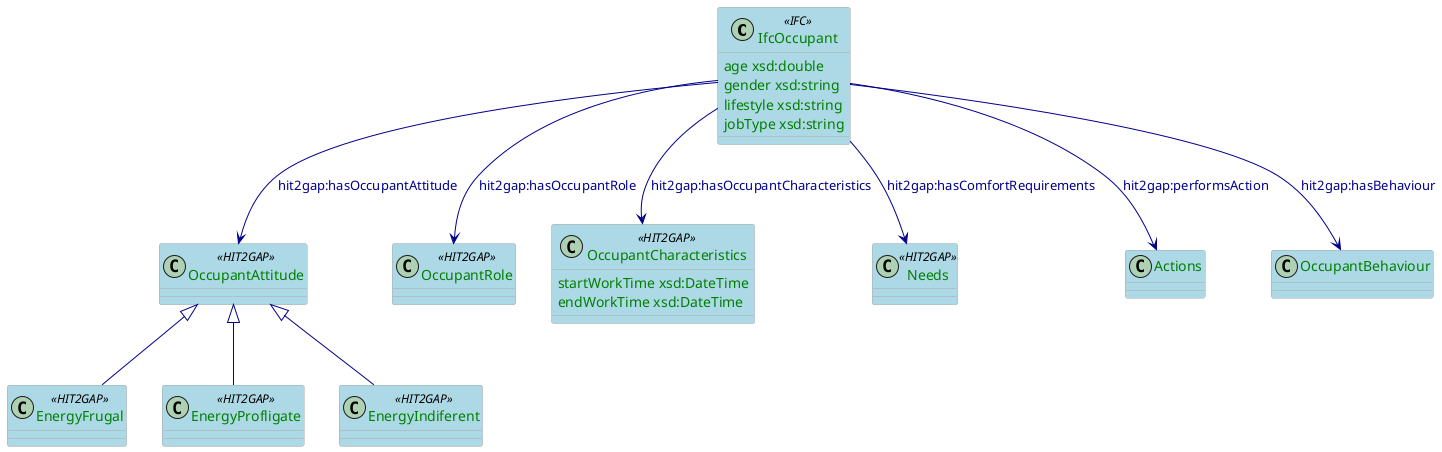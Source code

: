 @startuml

@startuml
skinparam class {
  ArrowColor DarkBlue
  ArrowFontColor DarkBlue
  BackgroundColor LightBlue
  BorderColor DarkGrey
}
skinparam stereotypeCBackgroundColor Wheat
skinparam classAttributeFontColor  Green

class IfcOccupant <<IFC>>{
  age xsd:double
  gender xsd:string
  lifestyle xsd:string
  jobType xsd:string
}

class OccupantAttitude <<HIT2GAP>>{
}

class OccupantRole <<HIT2GAP>>{

}

class OccupantCharacteristics <<HIT2GAP>>{
  startWorkTime xsd:DateTime
  endWorkTime xsd:DateTime
}

class Needs <<HIT2GAP>>{

}

class EnergyFrugal <<HIT2GAP>>{

}

class EnergyProfligate <<HIT2GAP>>{

}

class EnergyIndiferent <<HIT2GAP>>{

}

OccupantAttitude <|-- EnergyFrugal
OccupantAttitude <|-- EnergyProfligate
OccupantAttitude <|-- EnergyIndiferent


IfcOccupant --> OccupantRole: hit2gap:hasOccupantRole
IfcOccupant --> OccupantCharacteristics: hit2gap:hasOccupantCharacteristics
IfcOccupant --> Needs: hit2gap:hasComfortRequirements
IfcOccupant --> OccupantAttitude:hit2gap:hasOccupantAttitude
IfcOccupant --> Actions: hit2gap:performsAction
IfcOccupant --> OccupantBehaviour: hit2gap:hasBehaviour



@enduml
